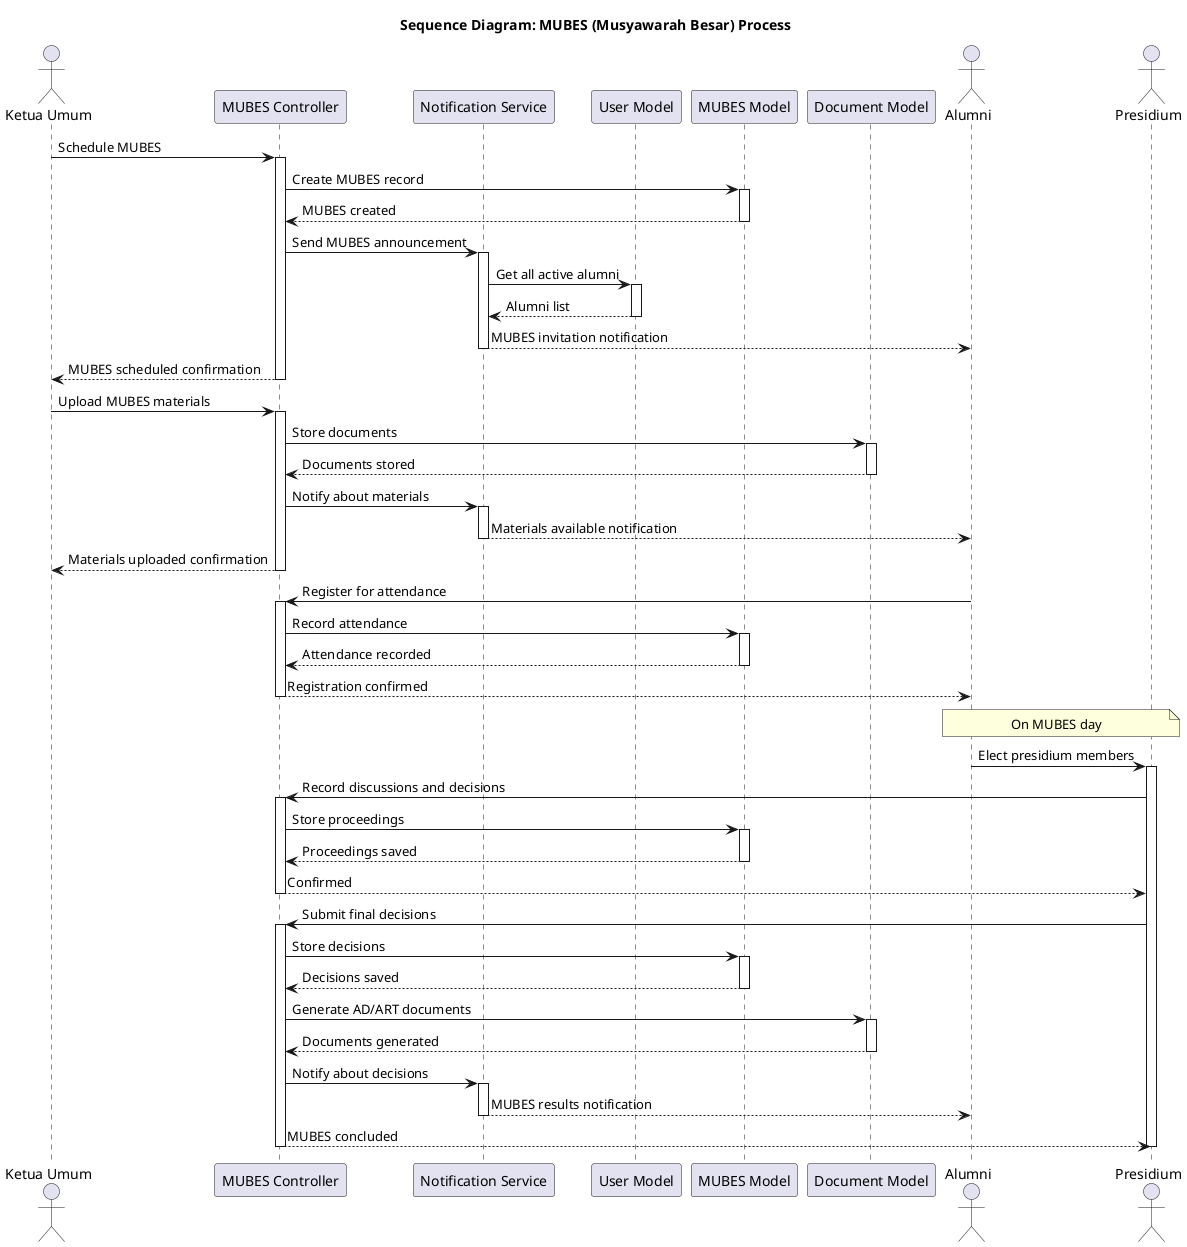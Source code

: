```plantuml
@startuml IKA_SMADA_Pangkep_Sequence_Diagram_MUBES

title Sequence Diagram: MUBES (Musyawarah Besar) Process

actor "Ketua Umum" as ketuaUmum
participant "MUBES Controller" as mubesCtrl
participant "Notification Service" as notifSvc
participant "User Model" as userModel
participant "MUBES Model" as mubesModel
participant "Document Model" as docModel
actor "Alumni" as alumni
actor "Presidium" as presidium

ketuaUmum -> mubesCtrl: Schedule MUBES
activate mubesCtrl

mubesCtrl -> mubesModel: Create MUBES record
activate mubesModel
mubesModel --> mubesCtrl: MUBES created
deactivate mubesModel

mubesCtrl -> notifSvc: Send MUBES announcement
activate notifSvc
notifSvc -> userModel: Get all active alumni
activate userModel
userModel --> notifSvc: Alumni list
deactivate userModel

notifSvc --> alumni: MUBES invitation notification
deactivate notifSvc

mubesCtrl --> ketuaUmum: MUBES scheduled confirmation
deactivate mubesCtrl

ketuaUmum -> mubesCtrl: Upload MUBES materials
activate mubesCtrl
mubesCtrl -> docModel: Store documents
activate docModel
docModel --> mubesCtrl: Documents stored
deactivate docModel

mubesCtrl -> notifSvc: Notify about materials
activate notifSvc
notifSvc --> alumni: Materials available notification
deactivate notifSvc
mubesCtrl --> ketuaUmum: Materials uploaded confirmation
deactivate mubesCtrl

alumni -> mubesCtrl: Register for attendance
activate mubesCtrl
mubesCtrl -> mubesModel: Record attendance
activate mubesModel
mubesModel --> mubesCtrl: Attendance recorded
deactivate mubesModel
mubesCtrl --> alumni: Registration confirmed
deactivate mubesCtrl

note over alumni, presidium: On MUBES day

alumni -> presidium: Elect presidium members
activate presidium

presidium -> mubesCtrl: Record discussions and decisions
activate mubesCtrl
mubesCtrl -> mubesModel: Store proceedings
activate mubesModel
mubesModel --> mubesCtrl: Proceedings saved
deactivate mubesModel
mubesCtrl --> presidium: Confirmed
deactivate mubesCtrl

presidium -> mubesCtrl: Submit final decisions
activate mubesCtrl
mubesCtrl -> mubesModel: Store decisions
activate mubesModel
mubesModel --> mubesCtrl: Decisions saved
deactivate mubesModel

mubesCtrl -> docModel: Generate AD/ART documents
activate docModel
docModel --> mubesCtrl: Documents generated
deactivate docModel

mubesCtrl -> notifSvc: Notify about decisions
activate notifSvc
notifSvc --> alumni: MUBES results notification
deactivate notifSvc

mubesCtrl --> presidium: MUBES concluded
deactivate mubesCtrl
deactivate presidium

@enduml
```